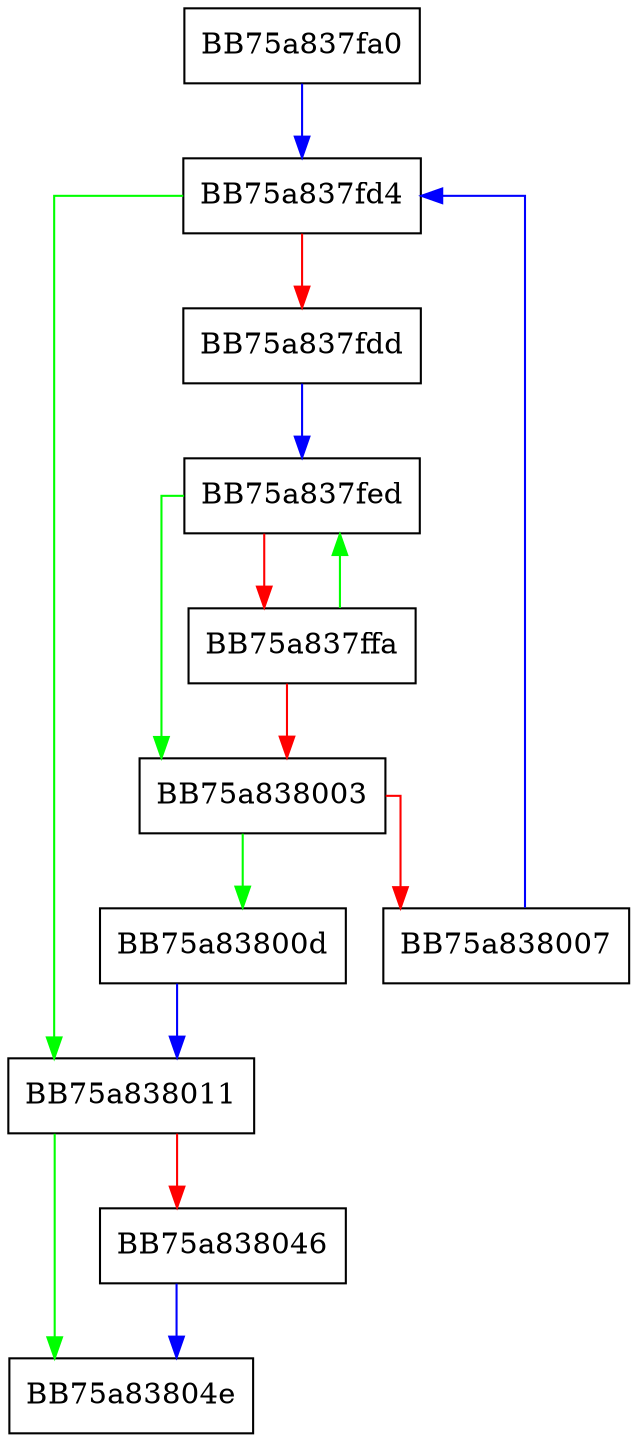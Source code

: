 digraph HandleBlockedProcessCreate {
  node [shape="box"];
  graph [splines=ortho];
  BB75a837fa0 -> BB75a837fd4 [color="blue"];
  BB75a837fd4 -> BB75a838011 [color="green"];
  BB75a837fd4 -> BB75a837fdd [color="red"];
  BB75a837fdd -> BB75a837fed [color="blue"];
  BB75a837fed -> BB75a838003 [color="green"];
  BB75a837fed -> BB75a837ffa [color="red"];
  BB75a837ffa -> BB75a837fed [color="green"];
  BB75a837ffa -> BB75a838003 [color="red"];
  BB75a838003 -> BB75a83800d [color="green"];
  BB75a838003 -> BB75a838007 [color="red"];
  BB75a838007 -> BB75a837fd4 [color="blue"];
  BB75a83800d -> BB75a838011 [color="blue"];
  BB75a838011 -> BB75a83804e [color="green"];
  BB75a838011 -> BB75a838046 [color="red"];
  BB75a838046 -> BB75a83804e [color="blue"];
}